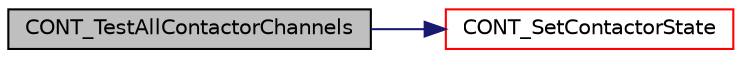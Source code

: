 digraph "CONT_TestAllContactorChannels"
{
  edge [fontname="Helvetica",fontsize="10",labelfontname="Helvetica",labelfontsize="10"];
  node [fontname="Helvetica",fontsize="10",shape=record];
  rankdir="LR";
  Node174 [label="CONT_TestAllContactorChannels",height=0.2,width=0.4,color="black", fillcolor="grey75", style="filled", fontcolor="black"];
  Node174 -> Node175 [color="midnightblue",fontsize="10",style="solid",fontname="Helvetica"];
  Node175 [label="CONT_SetContactorState",height=0.2,width=0.4,color="red", fillcolor="white", style="filled",URL="$contactor_8c.html#a06beb62194f5257bc262b727339935d6",tooltip="Sets the contactor state to its requested state, if the contactor is at that time not in the requeste..."];
}

